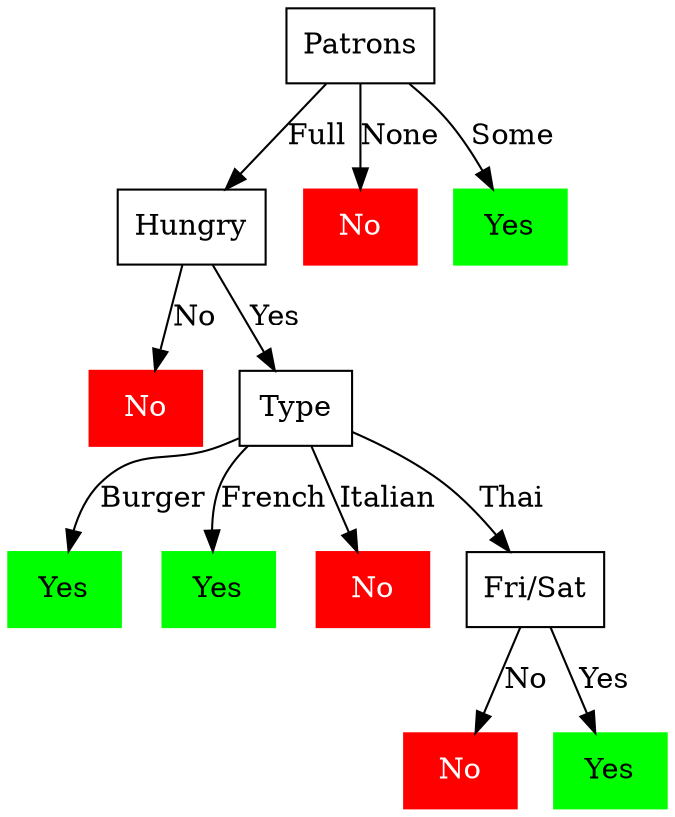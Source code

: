 digraph {
	0 [label=Patrons shape=box]
	1 [label=Hungry color=black fontcolor=black shape=box style=""]
	0 -> 1 [label=Full]
	10 [label=No color=red fontcolor=white shape=box style=filled]
	0 -> 10 [label=None]
	11 [label=Yes color=green fontcolor=black shape=box style=filled]
	0 -> 11 [label=Some]
	1 [label=Hungry shape=box]
	2 [label=No color=red fontcolor=white shape=box style=filled]
	1 -> 2 [label=No]
	3 [label=Type color=black fontcolor=black shape=box style=""]
	1 -> 3 [label=Yes]
	2 [label=No shape=box]
	3 [label=Type shape=box]
	4 [label=Yes color=green fontcolor=black shape=box style=filled]
	3 -> 4 [label=Burger]
	5 [label=Yes color=green fontcolor=black shape=box style=filled]
	3 -> 5 [label=French]
	6 [label=No color=red fontcolor=white shape=box style=filled]
	3 -> 6 [label=Italian]
	7 [label="Fri/Sat" color=black fontcolor=black shape=box style=""]
	3 -> 7 [label=Thai]
	4 [label=Yes shape=box]
	5 [label=Yes shape=box]
	6 [label=No shape=box]
	7 [label="Fri/Sat" shape=box]
	8 [label=No color=red fontcolor=white shape=box style=filled]
	7 -> 8 [label=No]
	9 [label=Yes color=green fontcolor=black shape=box style=filled]
	7 -> 9 [label=Yes]
	8 [label=No shape=box]
	9 [label=Yes shape=box]
	10 [label=No shape=box]
	11 [label=Yes shape=box]
}

